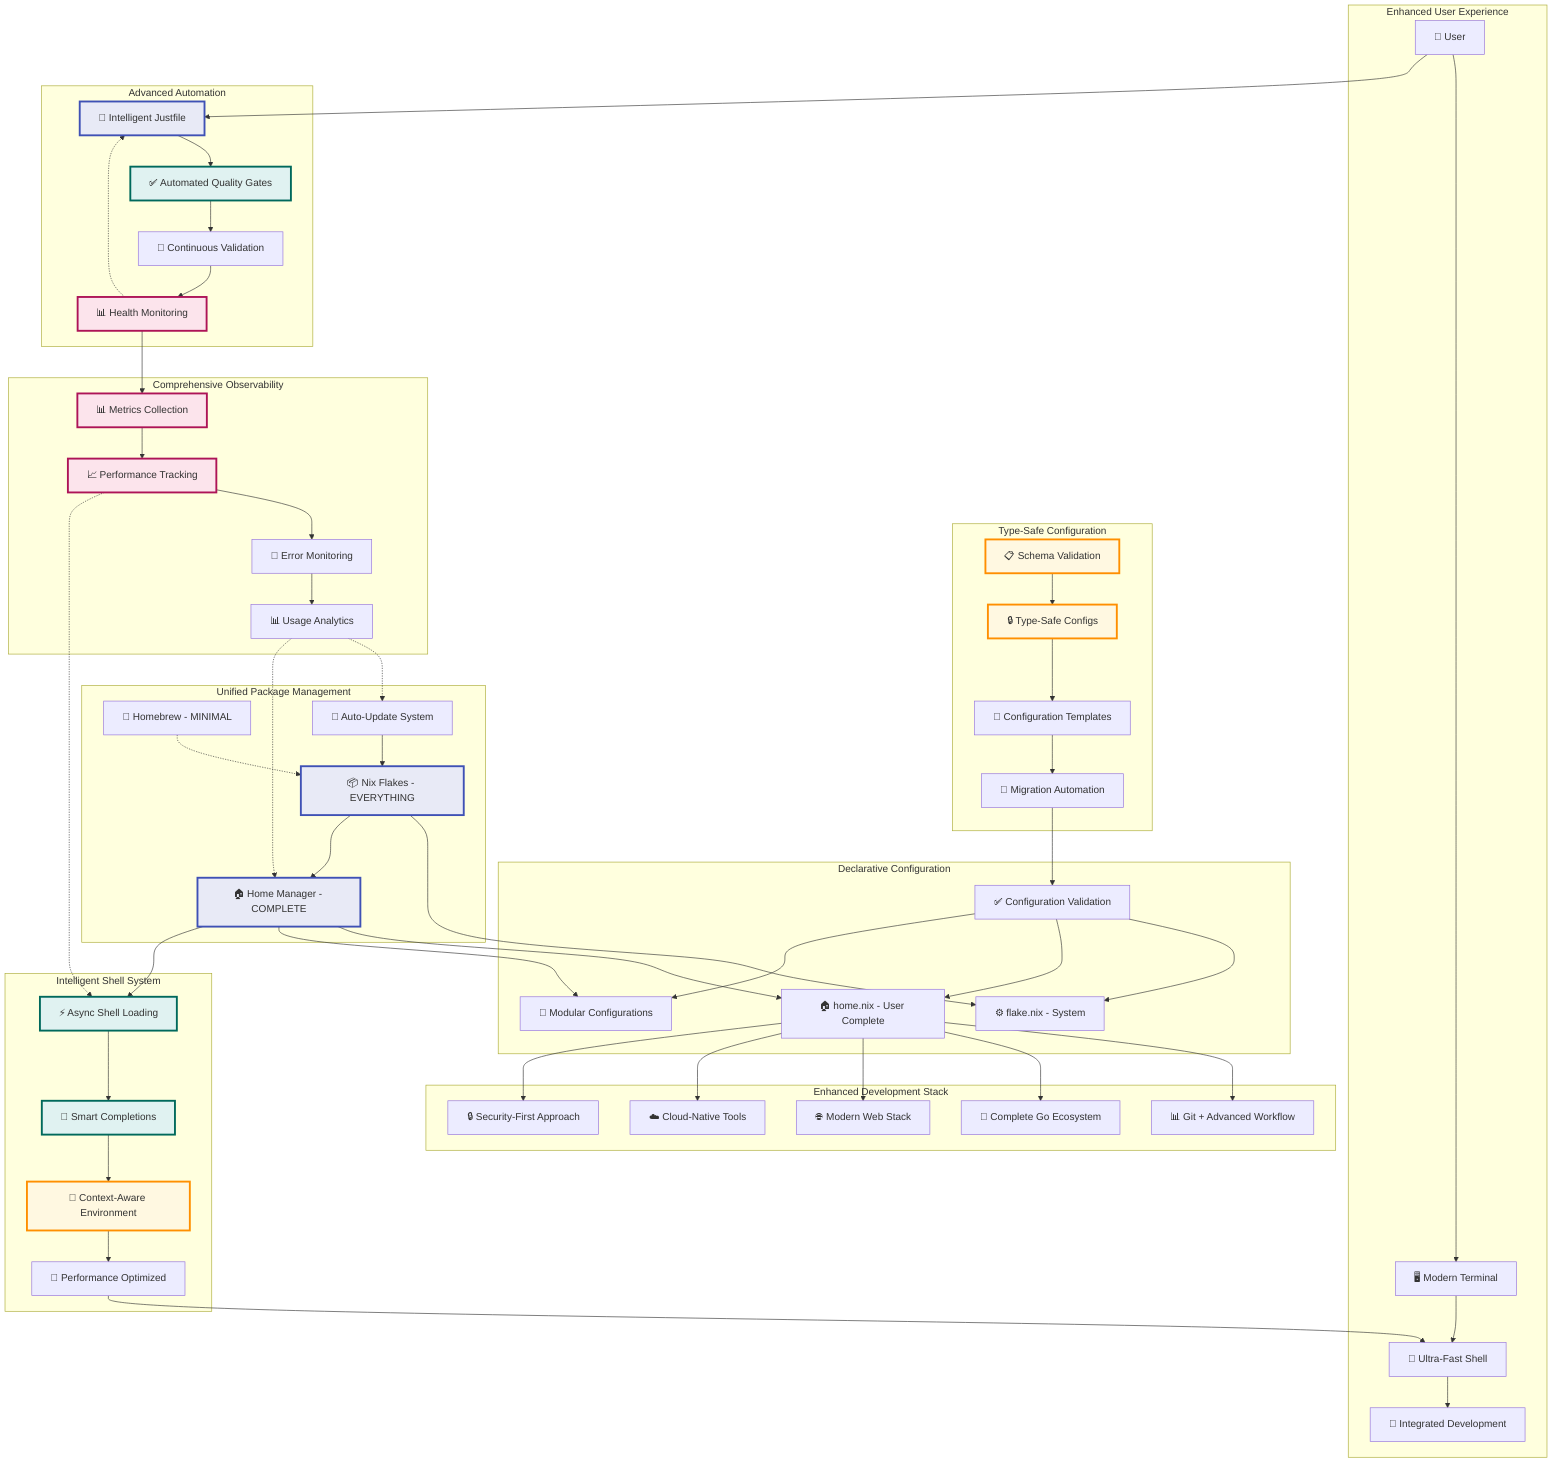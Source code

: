 graph TB
    subgraph "Enhanced User Experience"
        User[👤 User]
        Terminal[🖥️ Modern Terminal]
        Shell[🐚 Ultra-Fast Shell]
        IDE[🎯 Integrated Development]
    end

    subgraph "Unified Package Management"
        NixFlakes[📦 Nix Flakes - EVERYTHING]
        HomeManagerFull[🏠 Home Manager - COMPLETE]
        MinimalBrew[🍺 Homebrew - MINIMAL]
        AutoUpdater[🔄 Auto-Update System]
    end

    subgraph "Declarative Configuration"
        FlakeSystem[⚙️ flake.nix - System]
        HomeComplete[🏠 home.nix - User Complete]
        ModularConfigs[📁 Modular Configurations]
        ValidationLayer[✅ Configuration Validation]
    end

    subgraph "Enhanced Development Stack"
        GitAdvanced[📊 Git + Advanced Workflow]
        GoEcosystem[🔷 Complete Go Ecosystem]
        WebStack[🌐 Modern Web Stack]
        CloudNative[☁️ Cloud-Native Tools]
        SecurityFirst[🔒 Security-First Approach]
    end

    subgraph "Intelligent Shell System"
        AsyncShell[⚡ Async Shell Loading]
        SmartCompletions[🧠 Smart Completions]
        ContextAware[🎯 Context-Aware Environment]
        PerformanceOptimized[🚀 Performance Optimized]
    end

    subgraph "Advanced Automation"
        IntelligentJustfile[🤖 Intelligent Justfile]
        AutomatedQuality[✅ Automated Quality Gates]
        ContinuousValidation[🔄 Continuous Validation]
        HealthMonitoring[📊 Health Monitoring]
    end

    subgraph "Type-Safe Configuration"
        SchemaValidation[📋 Schema Validation]
        TypeSafeConfigs[🔒 Type-Safe Configs]
        ConfigTemplates[📝 Configuration Templates]
        MigrationAutomation[🔄 Migration Automation]
    end

    subgraph "Comprehensive Observability"
        MetricsCollection[📊 Metrics Collection]
        PerformanceTracking[📈 Performance Tracking]
        ErrorMonitoring[🚨 Error Monitoring]
        UsageAnalytics[📊 Usage Analytics]
    end

    %% Enhanced user experience
    User --> Terminal
    Terminal --> Shell
    Shell --> IDE
    User --> IntelligentJustfile

    %% Unified package management
    NixFlakes --> FlakeSystem
    NixFlakes --> HomeManagerFull
    HomeManagerFull --> HomeComplete
    HomeManagerFull --> ModularConfigs
    AutoUpdater --> NixFlakes
    MinimalBrew -.-> NixFlakes

    %% Configuration validation
    ValidationLayer --> FlakeSystem
    ValidationLayer --> HomeComplete
    ValidationLayer --> ModularConfigs

    %% Enhanced development
    HomeComplete --> GitAdvanced
    HomeComplete --> GoEcosystem
    HomeComplete --> WebStack
    HomeComplete --> CloudNative
    HomeComplete --> SecurityFirst

    %% Intelligent shell
    HomeManagerFull --> AsyncShell
    AsyncShell --> SmartCompletions
    SmartCompletions --> ContextAware
    ContextAware --> PerformanceOptimized
    PerformanceOptimized --> Shell

    %% Advanced automation
    IntelligentJustfile --> AutomatedQuality
    AutomatedQuality --> ContinuousValidation
    ContinuousValidation --> HealthMonitoring
    HealthMonitoring --> MetricsCollection

    %% Type safety
    SchemaValidation --> TypeSafeConfigs
    TypeSafeConfigs --> ConfigTemplates
    ConfigTemplates --> MigrationAutomation
    MigrationAutomation --> ValidationLayer

    %% Observability
    MetricsCollection --> PerformanceTracking
    PerformanceTracking --> ErrorMonitoring
    ErrorMonitoring --> UsageAnalytics
    UsageAnalytics -.-> AutoUpdater

    %% Feedback loops
    HealthMonitoring -.-> IntelligentJustfile
    UsageAnalytics -.-> HomeManagerFull
    PerformanceTracking -.-> AsyncShell

    classDef nextgen fill:#e8eaf6,stroke:#3f51b5,stroke-width:3px
    classDef enhanced fill:#e0f2f1,stroke:#00695c,stroke-width:3px
    classDef intelligent fill:#fff8e1,stroke:#ff8f00,stroke-width:3px
    classDef observability fill:#fce4ec,stroke:#ad1457,stroke-width:3px

    class NixFlakes,HomeManagerFull,IntelligentJustfile nextgen
    class AsyncShell,SmartCompletions,AutomatedQuality enhanced
    class SchemaValidation,TypeSafeConfigs,ContextAware intelligent
    class MetricsCollection,PerformanceTracking,HealthMonitoring observability